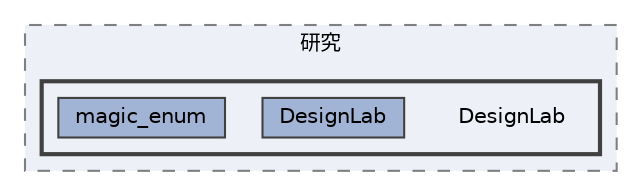 digraph "C:/Users/taisei/Desktop/main/program/研究/DesignLab"
{
 // LATEX_PDF_SIZE
  bgcolor="transparent";
  edge [fontname=Helvetica,fontsize=10,labelfontname=Helvetica,labelfontsize=10];
  node [fontname=Helvetica,fontsize=10,shape=box,height=0.2,width=0.4];
  compound=true
  subgraph clusterdir_ecf41828e3bf4507b10aaee3ee87f16b {
    graph [ bgcolor="#edf0f7", pencolor="grey50", label="研究", fontname=Helvetica,fontsize=10 style="filled,dashed", URL="dir_ecf41828e3bf4507b10aaee3ee87f16b.html",tooltip=""]
  subgraph clusterdir_b2fd7b8ff6108d7abbec67f569a8730c {
    graph [ bgcolor="#edf0f7", pencolor="grey25", label="", fontname=Helvetica,fontsize=10 style="filled,bold", URL="dir_b2fd7b8ff6108d7abbec67f569a8730c.html",tooltip=""]
    dir_b2fd7b8ff6108d7abbec67f569a8730c [shape=plaintext, label="DesignLab"];
  dir_edbea65ff7b1d6b35bb82a602cbc9652 [label="DesignLab", fillcolor="#a2b4d6", color="grey25", style="filled", URL="dir_edbea65ff7b1d6b35bb82a602cbc9652.html",tooltip=""];
  dir_8fb8cbb96b732a2399962c4d8767e4e9 [label="magic_enum", fillcolor="#a2b4d6", color="grey25", style="filled", URL="dir_8fb8cbb96b732a2399962c4d8767e4e9.html",tooltip=""];
  }
  }
}
